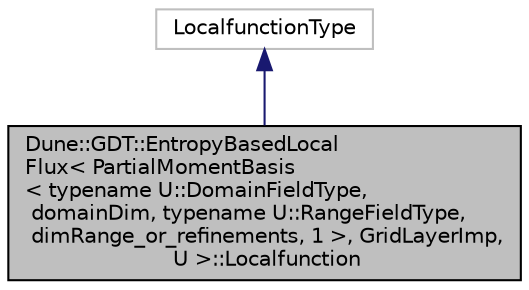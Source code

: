 digraph "Dune::GDT::EntropyBasedLocalFlux&lt; PartialMomentBasis&lt; typename U::DomainFieldType, domainDim, typename U::RangeFieldType, dimRange_or_refinements, 1 &gt;, GridLayerImp, U &gt;::Localfunction"
{
  edge [fontname="Helvetica",fontsize="10",labelfontname="Helvetica",labelfontsize="10"];
  node [fontname="Helvetica",fontsize="10",shape=record];
  Node0 [label="Dune::GDT::EntropyBasedLocal\lFlux\< PartialMomentBasis\l\< typename U::DomainFieldType,\l domainDim, typename U::RangeFieldType,\l dimRange_or_refinements, 1 \>, GridLayerImp,\l U \>::Localfunction",height=0.2,width=0.4,color="black", fillcolor="grey75", style="filled", fontcolor="black"];
  Node1 -> Node0 [dir="back",color="midnightblue",fontsize="10",style="solid",fontname="Helvetica"];
  Node1 [label="LocalfunctionType",height=0.2,width=0.4,color="grey75", fillcolor="white", style="filled"];
}

